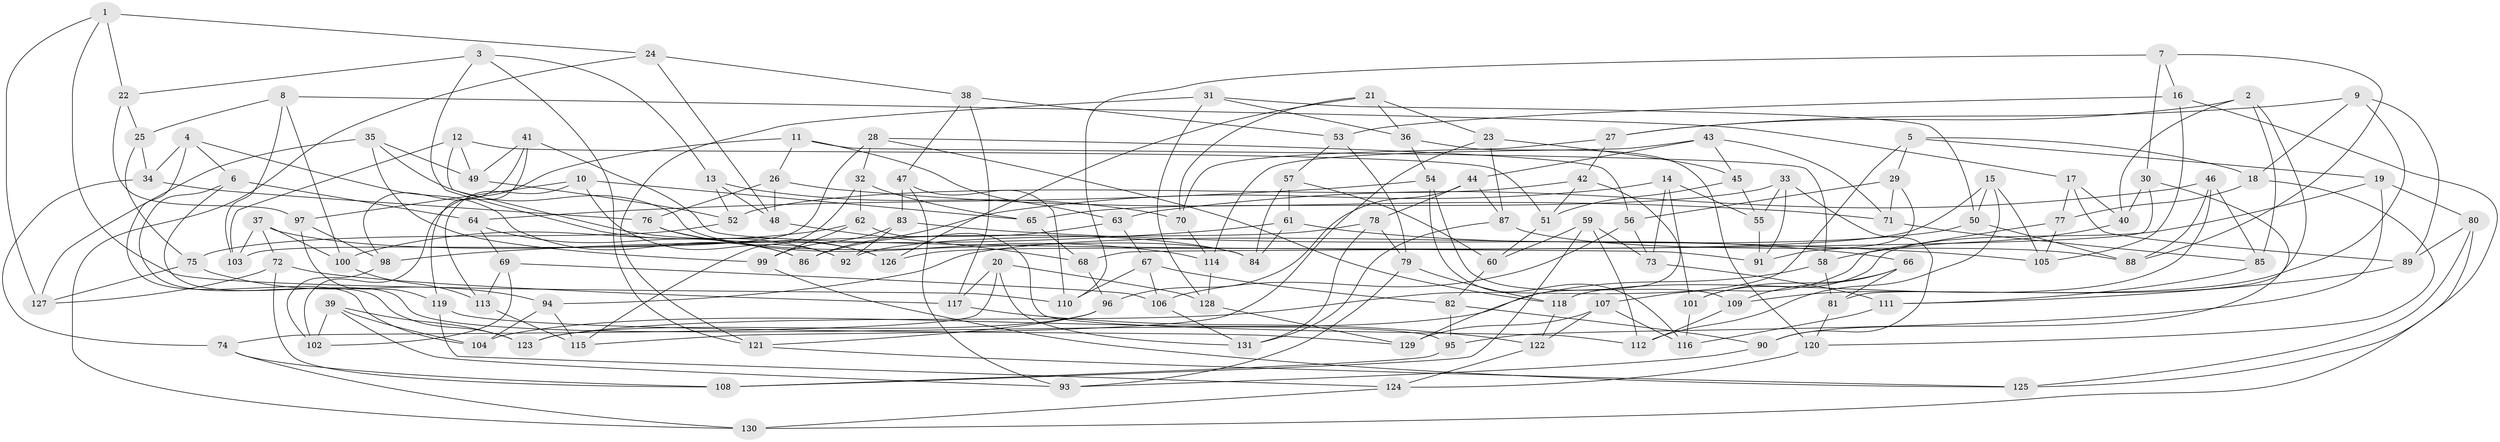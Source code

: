 // coarse degree distribution, {6: 0.6049382716049383, 4: 0.37037037037037035, 5: 0.012345679012345678, 3: 0.012345679012345678}
// Generated by graph-tools (version 1.1) at 2025/52/02/27/25 19:52:35]
// undirected, 131 vertices, 262 edges
graph export_dot {
graph [start="1"]
  node [color=gray90,style=filled];
  1;
  2;
  3;
  4;
  5;
  6;
  7;
  8;
  9;
  10;
  11;
  12;
  13;
  14;
  15;
  16;
  17;
  18;
  19;
  20;
  21;
  22;
  23;
  24;
  25;
  26;
  27;
  28;
  29;
  30;
  31;
  32;
  33;
  34;
  35;
  36;
  37;
  38;
  39;
  40;
  41;
  42;
  43;
  44;
  45;
  46;
  47;
  48;
  49;
  50;
  51;
  52;
  53;
  54;
  55;
  56;
  57;
  58;
  59;
  60;
  61;
  62;
  63;
  64;
  65;
  66;
  67;
  68;
  69;
  70;
  71;
  72;
  73;
  74;
  75;
  76;
  77;
  78;
  79;
  80;
  81;
  82;
  83;
  84;
  85;
  86;
  87;
  88;
  89;
  90;
  91;
  92;
  93;
  94;
  95;
  96;
  97;
  98;
  99;
  100;
  101;
  102;
  103;
  104;
  105;
  106;
  107;
  108;
  109;
  110;
  111;
  112;
  113;
  114;
  115;
  116;
  117;
  118;
  119;
  120;
  121;
  122;
  123;
  124;
  125;
  126;
  127;
  128;
  129;
  130;
  131;
  1 -- 24;
  1 -- 127;
  1 -- 22;
  1 -- 110;
  2 -- 81;
  2 -- 27;
  2 -- 85;
  2 -- 40;
  3 -- 22;
  3 -- 92;
  3 -- 13;
  3 -- 121;
  4 -- 104;
  4 -- 34;
  4 -- 6;
  4 -- 86;
  5 -- 19;
  5 -- 18;
  5 -- 123;
  5 -- 29;
  6 -- 64;
  6 -- 95;
  6 -- 123;
  7 -- 110;
  7 -- 88;
  7 -- 30;
  7 -- 16;
  8 -- 103;
  8 -- 100;
  8 -- 17;
  8 -- 25;
  9 -- 18;
  9 -- 109;
  9 -- 89;
  9 -- 27;
  10 -- 97;
  10 -- 65;
  10 -- 92;
  10 -- 113;
  11 -- 26;
  11 -- 58;
  11 -- 63;
  11 -- 102;
  12 -- 126;
  12 -- 103;
  12 -- 49;
  12 -- 51;
  13 -- 48;
  13 -- 52;
  13 -- 70;
  14 -- 73;
  14 -- 55;
  14 -- 101;
  14 -- 86;
  15 -- 50;
  15 -- 105;
  15 -- 112;
  15 -- 126;
  16 -- 53;
  16 -- 125;
  16 -- 105;
  17 -- 89;
  17 -- 77;
  17 -- 40;
  18 -- 120;
  18 -- 77;
  19 -- 101;
  19 -- 80;
  19 -- 95;
  20 -- 117;
  20 -- 131;
  20 -- 128;
  20 -- 74;
  21 -- 36;
  21 -- 23;
  21 -- 126;
  21 -- 70;
  22 -- 97;
  22 -- 25;
  23 -- 87;
  23 -- 115;
  23 -- 45;
  24 -- 48;
  24 -- 38;
  24 -- 130;
  25 -- 75;
  25 -- 34;
  26 -- 76;
  26 -- 48;
  26 -- 71;
  27 -- 42;
  27 -- 70;
  28 -- 32;
  28 -- 118;
  28 -- 103;
  28 -- 56;
  29 -- 71;
  29 -- 91;
  29 -- 56;
  30 -- 40;
  30 -- 68;
  30 -- 90;
  31 -- 121;
  31 -- 50;
  31 -- 128;
  31 -- 36;
  32 -- 115;
  32 -- 62;
  32 -- 65;
  33 -- 55;
  33 -- 91;
  33 -- 90;
  33 -- 65;
  34 -- 76;
  34 -- 74;
  35 -- 49;
  35 -- 99;
  35 -- 127;
  35 -- 84;
  36 -- 54;
  36 -- 120;
  37 -- 72;
  37 -- 84;
  37 -- 100;
  37 -- 103;
  38 -- 117;
  38 -- 47;
  38 -- 53;
  39 -- 104;
  39 -- 102;
  39 -- 123;
  39 -- 93;
  40 -- 58;
  41 -- 49;
  41 -- 119;
  41 -- 98;
  41 -- 91;
  42 -- 129;
  42 -- 52;
  42 -- 51;
  43 -- 71;
  43 -- 45;
  43 -- 114;
  43 -- 44;
  44 -- 78;
  44 -- 96;
  44 -- 87;
  45 -- 51;
  45 -- 55;
  46 -- 118;
  46 -- 63;
  46 -- 85;
  46 -- 88;
  47 -- 83;
  47 -- 93;
  47 -- 110;
  48 -- 68;
  49 -- 52;
  50 -- 88;
  50 -- 94;
  51 -- 60;
  52 -- 75;
  53 -- 79;
  53 -- 57;
  54 -- 109;
  54 -- 64;
  54 -- 116;
  55 -- 91;
  56 -- 73;
  56 -- 106;
  57 -- 84;
  57 -- 61;
  57 -- 60;
  58 -- 81;
  58 -- 104;
  59 -- 60;
  59 -- 108;
  59 -- 73;
  59 -- 112;
  60 -- 82;
  61 -- 66;
  61 -- 84;
  61 -- 98;
  62 -- 112;
  62 -- 100;
  62 -- 99;
  63 -- 67;
  63 -- 86;
  64 -- 86;
  64 -- 69;
  65 -- 68;
  66 -- 81;
  66 -- 109;
  66 -- 101;
  67 -- 110;
  67 -- 82;
  67 -- 106;
  68 -- 96;
  69 -- 106;
  69 -- 102;
  69 -- 113;
  70 -- 114;
  71 -- 85;
  72 -- 127;
  72 -- 108;
  72 -- 117;
  73 -- 111;
  74 -- 130;
  74 -- 108;
  75 -- 94;
  75 -- 127;
  76 -- 114;
  76 -- 126;
  77 -- 105;
  77 -- 107;
  78 -- 131;
  78 -- 92;
  78 -- 79;
  79 -- 118;
  79 -- 93;
  80 -- 125;
  80 -- 89;
  80 -- 130;
  81 -- 120;
  82 -- 90;
  82 -- 95;
  83 -- 99;
  83 -- 105;
  83 -- 92;
  85 -- 111;
  87 -- 131;
  87 -- 88;
  89 -- 111;
  90 -- 93;
  94 -- 104;
  94 -- 115;
  95 -- 108;
  96 -- 123;
  96 -- 121;
  97 -- 98;
  97 -- 119;
  98 -- 102;
  99 -- 125;
  100 -- 113;
  101 -- 116;
  106 -- 131;
  107 -- 129;
  107 -- 122;
  107 -- 116;
  109 -- 112;
  111 -- 116;
  113 -- 115;
  114 -- 128;
  117 -- 122;
  118 -- 122;
  119 -- 124;
  119 -- 129;
  120 -- 124;
  121 -- 125;
  122 -- 124;
  124 -- 130;
  128 -- 129;
}
